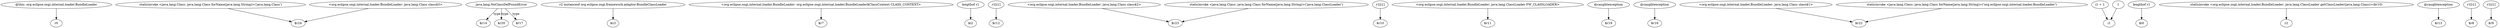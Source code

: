 digraph g {
0[label="@this: org.eclipse.osgi.internal.loader.BundleLoader"]
1[label="r0"]
0->1[label=""]
2[label="staticinvoke <java.lang.Class: java.lang.Class forName(java.lang.String)>('java.lang.Class')"]
3[label="$r24"]
2->3[label=""]
4[label="java.lang.NoClassDefFoundError"]
5[label="$r14"]
4->5[label="type"]
6[label="r2 instanceof org.eclipse.osgi.framework.adaptor.BundleClassLoader"]
7[label="$z3"]
6->7[label=""]
8[label="<org.eclipse.osgi.internal.loader.BundleLoader: org.eclipse.osgi.internal.loader.BundleLoader$ClassContext CLASS_CONTEXT>"]
9[label="$r7"]
8->9[label=""]
10[label="<org.eclipse.osgi.internal.loader.BundleLoader: java.lang.Class class$3>"]
10->3[label=""]
11[label="lengthof r1"]
12[label="$i2"]
11->12[label=""]
13[label="r1[i1]"]
14[label="$r12"]
13->14[label=""]
15[label="<org.eclipse.osgi.internal.loader.BundleLoader: java.lang.Class class$2>"]
16[label="$r23"]
15->16[label=""]
17[label="r1[i1]"]
18[label="$r10"]
17->18[label=""]
19[label="<org.eclipse.osgi.internal.loader.BundleLoader: java.lang.ClassLoader FW_CLASSLOADER>"]
20[label="$r11"]
19->20[label=""]
21[label="@caughtexception"]
22[label="$r19"]
21->22[label=""]
23[label="@caughtexception"]
24[label="$r16"]
23->24[label=""]
25[label="<org.eclipse.osgi.internal.loader.BundleLoader: java.lang.Class class$1>"]
26[label="$r22"]
25->26[label=""]
27[label="i1 + 1"]
28[label="i1"]
27->28[label=""]
29[label="$r20"]
4->29[label="type"]
30[label="staticinvoke <java.lang.Class: java.lang.Class forName(java.lang.String)>('org.eclipse.osgi.internal.loader.BundleLoader')"]
30->26[label=""]
31[label="lengthof r1"]
32[label="$i0"]
31->32[label=""]
33[label="staticinvoke <org.eclipse.osgi.internal.loader.BundleLoader: java.lang.ClassLoader getClassLoader(java.lang.Class)>($r10)"]
34[label="r2"]
33->34[label=""]
35[label="@caughtexception"]
36[label="$r13"]
35->36[label=""]
37[label="r1[i1]"]
38[label="$r8"]
37->38[label=""]
39[label="1"]
39->28[label=""]
40[label="r1[i1]"]
41[label="$r9"]
40->41[label=""]
42[label="staticinvoke <java.lang.Class: java.lang.Class forName(java.lang.String)>('java.lang.ClassLoader')"]
42->16[label=""]
43[label="$r17"]
4->43[label="type"]
}